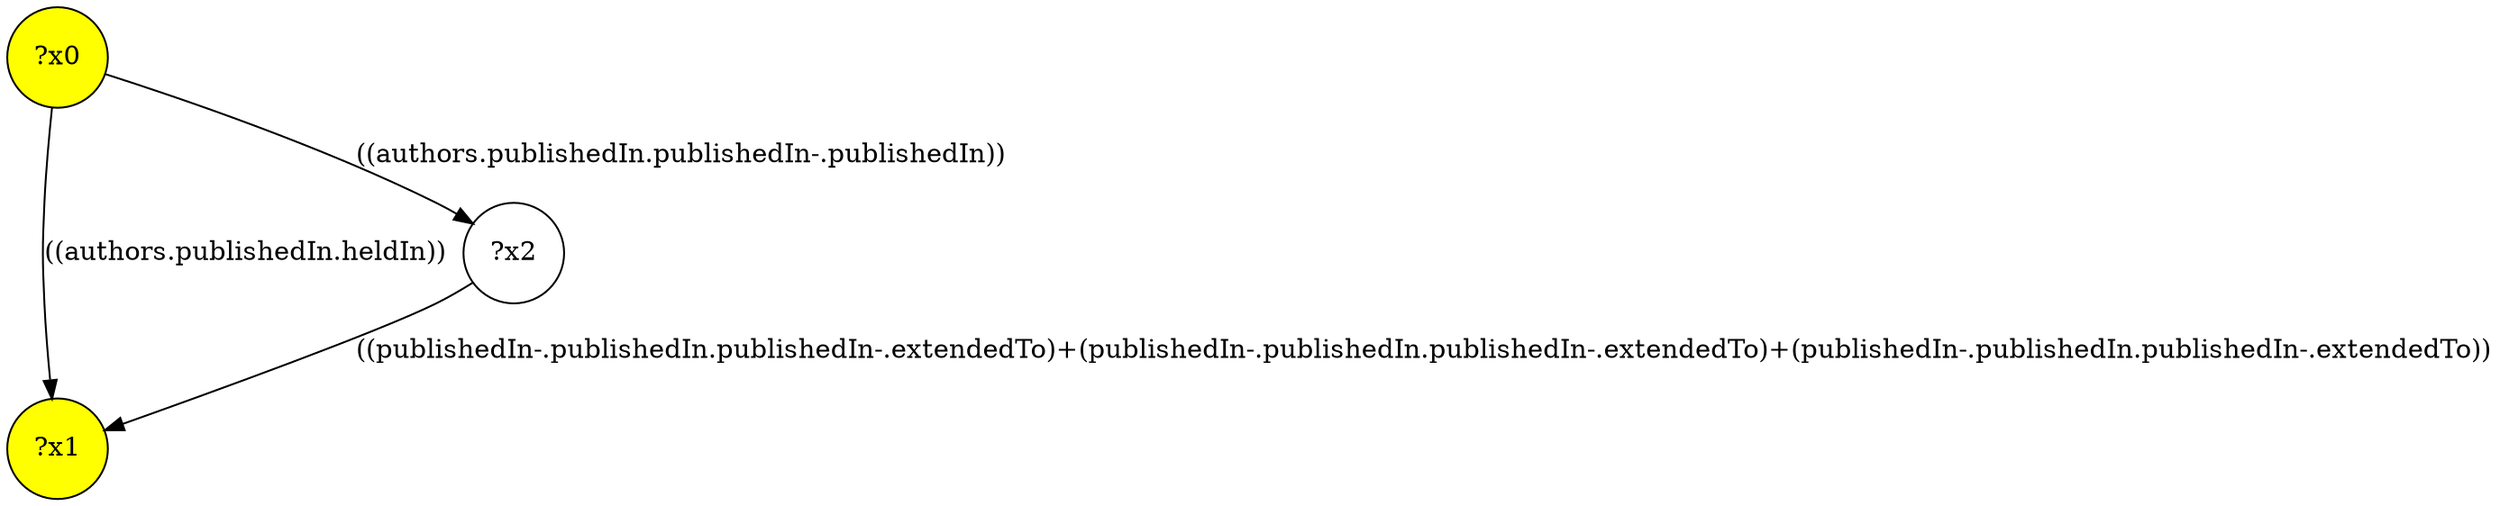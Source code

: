 digraph g {
	x0 [fillcolor="yellow", style="filled," shape=circle, label="?x0"];
	x1 [fillcolor="yellow", style="filled," shape=circle, label="?x1"];
	x0 -> x1 [label="((authors.publishedIn.heldIn))"];
	x2 [shape=circle, label="?x2"];
	x0 -> x2 [label="((authors.publishedIn.publishedIn-.publishedIn))"];
	x2 -> x1 [label="((publishedIn-.publishedIn.publishedIn-.extendedTo)+(publishedIn-.publishedIn.publishedIn-.extendedTo)+(publishedIn-.publishedIn.publishedIn-.extendedTo))"];
}
